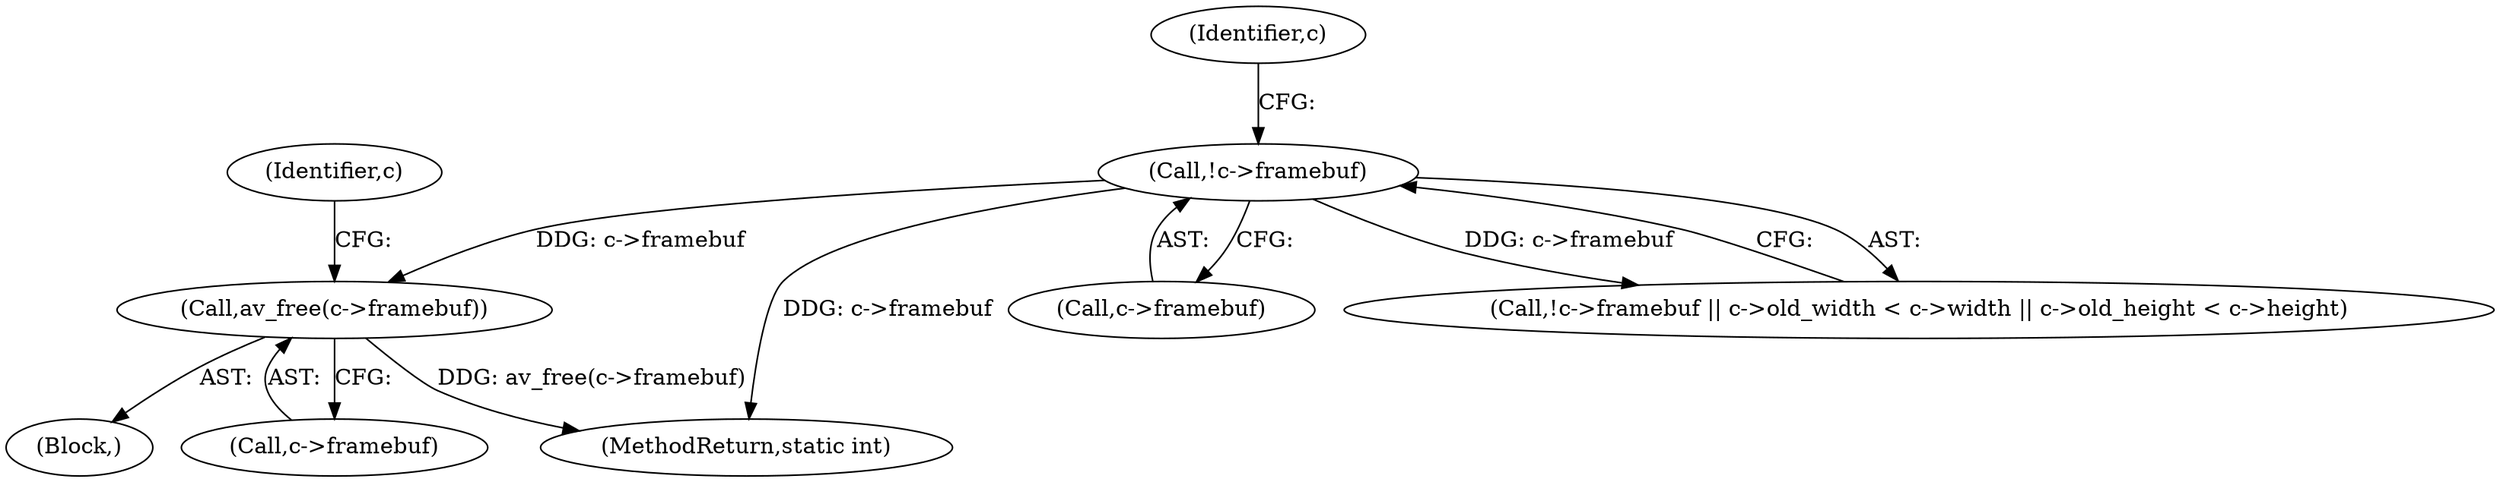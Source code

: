 digraph "0_FFmpeg_821a5938d100458f4d09d634041b05c860554ce0@API" {
"1000144" [label="(Call,av_free(c->framebuf))"];
"1000106" [label="(Call,!c->framebuf)"];
"1000107" [label="(Call,c->framebuf)"];
"1000296" [label="(MethodReturn,static int)"];
"1000145" [label="(Call,c->framebuf)"];
"1000150" [label="(Identifier,c)"];
"1000113" [label="(Identifier,c)"];
"1000105" [label="(Call,!c->framebuf || c->old_width < c->width || c->old_height < c->height)"];
"1000125" [label="(Block,)"];
"1000106" [label="(Call,!c->framebuf)"];
"1000144" [label="(Call,av_free(c->framebuf))"];
"1000144" -> "1000125"  [label="AST: "];
"1000144" -> "1000145"  [label="CFG: "];
"1000145" -> "1000144"  [label="AST: "];
"1000150" -> "1000144"  [label="CFG: "];
"1000144" -> "1000296"  [label="DDG: av_free(c->framebuf)"];
"1000106" -> "1000144"  [label="DDG: c->framebuf"];
"1000106" -> "1000105"  [label="AST: "];
"1000106" -> "1000107"  [label="CFG: "];
"1000107" -> "1000106"  [label="AST: "];
"1000113" -> "1000106"  [label="CFG: "];
"1000105" -> "1000106"  [label="CFG: "];
"1000106" -> "1000296"  [label="DDG: c->framebuf"];
"1000106" -> "1000105"  [label="DDG: c->framebuf"];
}
